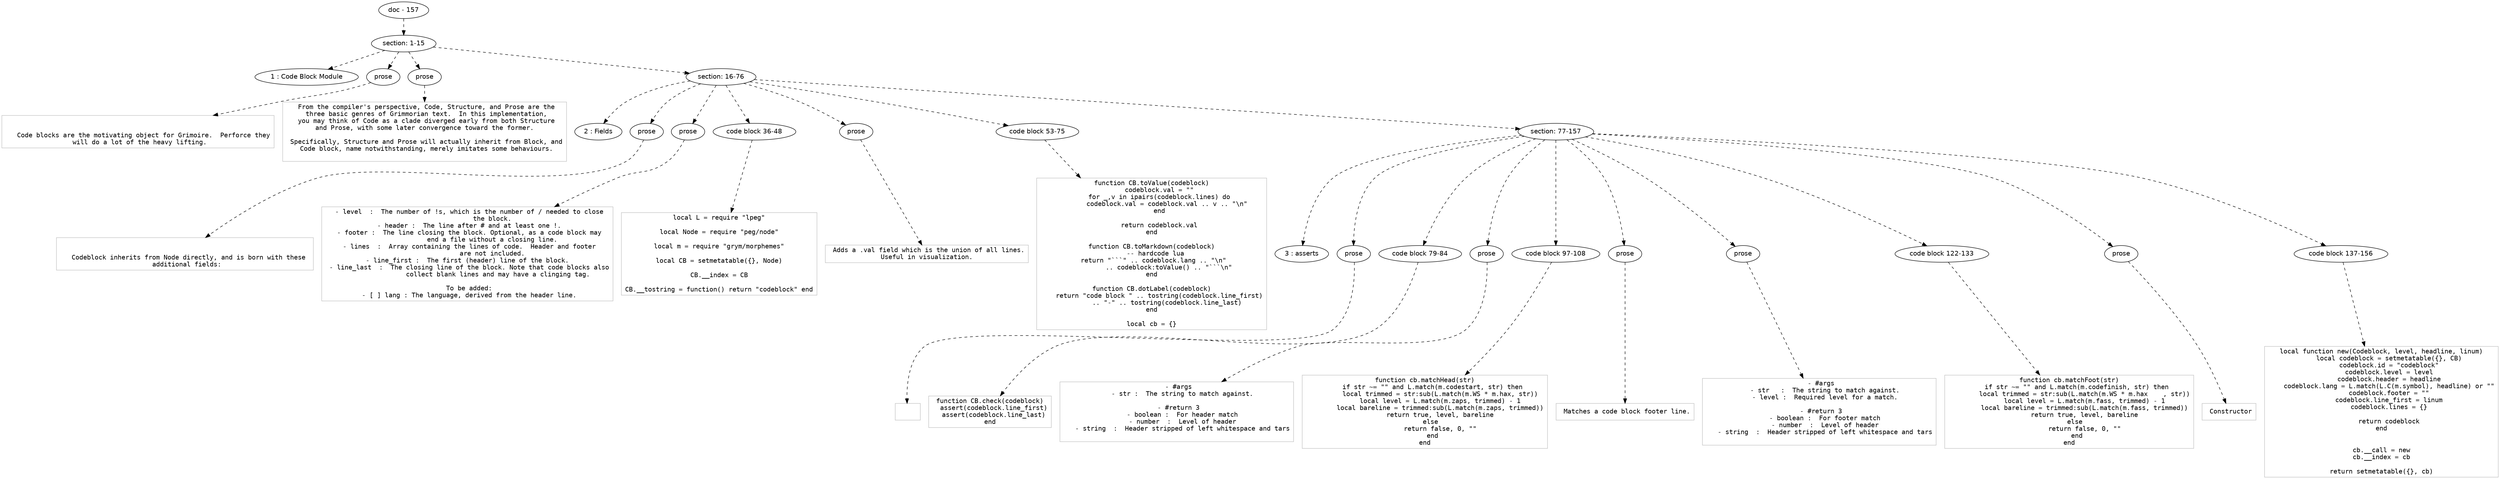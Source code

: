 digraph hierarchy {

node [fontname=Helvetica]
edge [style=dashed]

doc_0 [label="doc - 157"]


doc_0 -> { section_1}
{rank=same; section_1}

section_1 [label="section: 1-15"]


section_1 -> { header_2 prose_3 prose_4 section_5}
{rank=same; header_2 prose_3 prose_4 section_5}

header_2 [label="1 : Code Block Module"]

prose_3 [label="prose"]

prose_4 [label="prose"]

section_5 [label="section: 16-76"]


prose_3 -> leaf_6
leaf_6  [color=Gray,shape=rectangle,fontname=Inconsolata,label="

   Code blocks are the motivating object for Grimoire.  Perforce they
 will do a lot of the heavy lifting.
"]
prose_4 -> leaf_7
leaf_7  [color=Gray,shape=rectangle,fontname=Inconsolata,label=" From the compiler's perspective, Code, Structure, and Prose are the
 three basic genres of Grimmorian text.  In this implementation,
 you may think of Code as a clade diverged early from both Structure
 and Prose, with some later convergence toward the former. 
 
 Specifically, Structure and Prose will actually inherit from Block, and
 Code block, name notwithstanding, merely imitates some behaviours.
 
"]
section_5 -> { header_8 prose_9 prose_10 codeblock_11 prose_12 codeblock_13 section_14}
{rank=same; header_8 prose_9 prose_10 codeblock_11 prose_12 codeblock_13 section_14}

header_8 [label="2 : Fields"]

prose_9 [label="prose"]

prose_10 [label="prose"]

codeblock_11 [label="code block 36-48"]

prose_12 [label="prose"]

codeblock_13 [label="code block 53-75"]

section_14 [label="section: 77-157"]


prose_9 -> leaf_15
leaf_15  [color=Gray,shape=rectangle,fontname=Inconsolata,label="

   Codeblock inherits from Node directly, and is born with these 
 additional fields:
"]
prose_10 -> leaf_16
leaf_16  [color=Gray,shape=rectangle,fontname=Inconsolata,label=" - level  :  The number of !s, which is the number of / needed to close
             the block.
 - header :  The line after # and at least one !.
 - footer :  The line closing the block. Optional, as a code block may
             end a file without a closing line.
 - lines  :  Array containing the lines of code.  Header and footer
             are not included.
 - line_first :  The first (header) line of the block. 
 - line_last  :  The closing line of the block. Note that code blocks also
                 collect blank lines and may have a clinging tag. 
 
 To be added:
 - [ ] lang : The language, derived from the header line.
"]
codeblock_11 -> leaf_17
leaf_17  [color=Gray,shape=rectangle,fontname=Inconsolata,label="local L = require \"lpeg\"

local Node = require \"peg/node\"

local m = require \"grym/morphemes\"

local CB = setmetatable({}, Node)

CB.__index = CB

CB.__tostring = function() return \"codeblock\" end"]
prose_12 -> leaf_18
leaf_18  [color=Gray,shape=rectangle,fontname=Inconsolata,label=" Adds a .val field which is the union of all lines.
 Useful in visualization. 
"]
codeblock_13 -> leaf_19
leaf_19  [color=Gray,shape=rectangle,fontname=Inconsolata,label="function CB.toValue(codeblock)
    codeblock.val = \"\"
    for _,v in ipairs(codeblock.lines) do
        codeblock.val = codeblock.val .. v .. \"\\n\"
    end

    return codeblock.val
end

function CB.toMarkdown(codeblock)
  -- hardcode lua
  return \"```\" .. codeblock.lang .. \"\\n\" 
         .. codeblock:toValue() .. \"```\\n\"
end

function CB.dotLabel(codeblock)
    return \"code block \" .. tostring(codeblock.line_first)
        .. \"-\" .. tostring(codeblock.line_last)
end

local cb = {}"]
section_14 -> { header_20 prose_21 codeblock_22 prose_23 codeblock_24 prose_25 prose_26 codeblock_27 prose_28 codeblock_29}
{rank=same; header_20 prose_21 codeblock_22 prose_23 codeblock_24 prose_25 prose_26 codeblock_27 prose_28 codeblock_29}

header_20 [label="3 : asserts"]

prose_21 [label="prose"]

codeblock_22 [label="code block 79-84"]

prose_23 [label="prose"]

codeblock_24 [label="code block 97-108"]

prose_25 [label="prose"]

prose_26 [label="prose"]

codeblock_27 [label="code block 122-133"]

prose_28 [label="prose"]

codeblock_29 [label="code block 137-156"]


prose_21 -> leaf_30
leaf_30  [color=Gray,shape=rectangle,fontname=Inconsolata,label=""]
codeblock_22 -> leaf_31
leaf_31  [color=Gray,shape=rectangle,fontname=Inconsolata,label="function CB.check(codeblock)
  assert(codeblock.line_first)
  assert(codeblock.line_last)
end"]
prose_23 -> leaf_32
leaf_32  [color=Gray,shape=rectangle,fontname=Inconsolata,label=" - #args
   - str :  The string to match against.
 
 - #return 3
   - boolean :  For header match
   - number  :  Level of header
   - string  :  Header stripped of left whitespace and tars

"]
codeblock_24 -> leaf_33
leaf_33  [color=Gray,shape=rectangle,fontname=Inconsolata,label="function cb.matchHead(str)
    if str ~= \"\" and L.match(m.codestart, str) then
        local trimmed = str:sub(L.match(m.WS * m.hax, str))
        local level = L.match(m.zaps, trimmed) - 1
        local bareline = trimmed:sub(L.match(m.zaps, trimmed))
        return true, level, bareline
    else 
        return false, 0, \"\"
    end
end"]
prose_25 -> leaf_34
leaf_34  [color=Gray,shape=rectangle,fontname=Inconsolata,label=" Matches a code block footer line.
"]
prose_26 -> leaf_35
leaf_35  [color=Gray,shape=rectangle,fontname=Inconsolata,label=" - #args
   - str   :  The string to match against.
   - level :  Required level for a match.
 
 - #return 3
   - boolean :  For footer match
   - number  :  Level of header
   - string  :  Header stripped of left whitespace and tars

"]
codeblock_27 -> leaf_36
leaf_36  [color=Gray,shape=rectangle,fontname=Inconsolata,label="function cb.matchFoot(str)
    if str ~= \"\" and L.match(m.codefinish, str) then
        local trimmed = str:sub(L.match(m.WS * m.hax    , str))
        local level = L.match(m.fass, trimmed) - 1
        local bareline = trimmed:sub(L.match(m.fass, trimmed))
        return true, level, bareline
    else 
        return false, 0, \"\"
    end
end"]
prose_28 -> leaf_37
leaf_37  [color=Gray,shape=rectangle,fontname=Inconsolata,label=" Constructor
"]
codeblock_29 -> leaf_38
leaf_38  [color=Gray,shape=rectangle,fontname=Inconsolata,label="local function new(Codeblock, level, headline, linum)
    local codeblock = setmetatable({}, CB)
    codeblock.id = \"codeblock\"
    codeblock.level = level
    codeblock.header = headline
    codeblock.lang = L.match(L.C(m.symbol), headline) or \"\"
    codeblock.footer = \"\"
    codeblock.line_first = linum
    codeblock.lines = {}

    return codeblock
end


cb.__call = new
cb.__index = cb

return setmetatable({}, cb)"]

}
